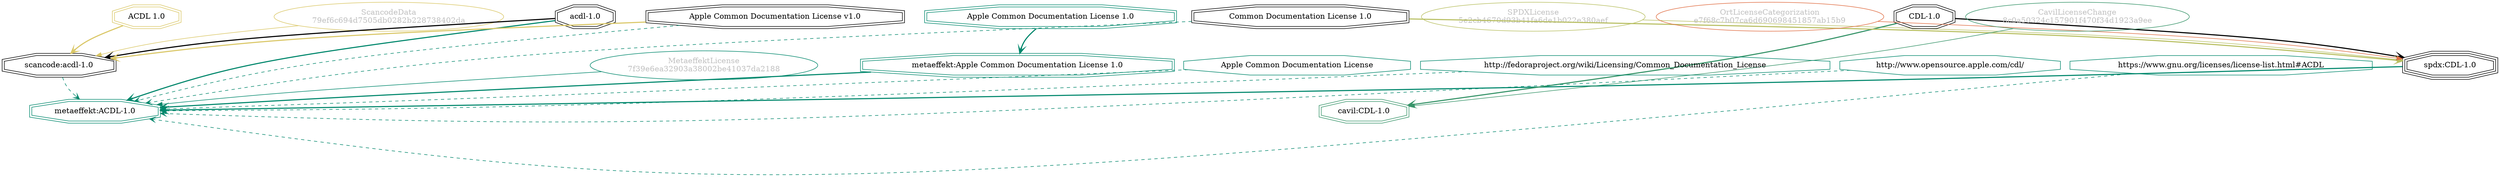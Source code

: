 strict digraph {
    node [shape=box];
    graph [splines=curved];
    1158 [label="SPDXLicense\n5e2cb4670d93b41fa6de1b022e380aef"
         ,fontcolor=gray
         ,color="#b8bf62"
         ,fillcolor="beige;1"
         ,shape=ellipse];
    1159 [label="spdx:CDL-1.0"
         ,shape=tripleoctagon];
    1160 [label="CDL-1.0"
         ,shape=doubleoctagon];
    1161 [label="Common Documentation License 1.0"
         ,shape=doubleoctagon];
    11112 [label="ScancodeData\n79ef6c694d7505db0282b228738402da"
          ,fontcolor=gray
          ,color="#dac767"
          ,fillcolor="beige;1"
          ,shape=ellipse];
    11113 [label="scancode:acdl-1.0"
          ,shape=doubleoctagon];
    11114 [label="acdl-1.0"
          ,shape=doubleoctagon];
    11115 [label="ACDL 1.0"
          ,color="#dac767"
          ,shape=doubleoctagon];
    11116 [label="Apple Common Documentation License v1.0"
          ,shape=doubleoctagon];
    28616 [label="OrtLicenseCategorization\ne7f68c7b07ca6d690698451857ab15b9"
          ,fontcolor=gray
          ,color="#e06f45"
          ,fillcolor="beige;1"
          ,shape=ellipse];
    36644 [label="CavilLicenseChange\n8c0a50324c157901f470f34d1923a9ee"
          ,fontcolor=gray
          ,color="#379469"
          ,fillcolor="beige;1"
          ,shape=ellipse];
    36645 [label="cavil:CDL-1.0"
          ,color="#379469"
          ,shape=doubleoctagon];
    38549 [label="MetaeffektLicense\n7f39e6ea32903a38002be41037da2188"
          ,fontcolor=gray
          ,color="#00876c"
          ,fillcolor="beige;1"
          ,shape=ellipse];
    38550 [label="metaeffekt:ACDL-1.0"
          ,color="#00876c"
          ,shape=doubleoctagon];
    38551 [label="metaeffekt:Apple Common Documentation License 1.0"
          ,color="#00876c"
          ,shape=doubleoctagon];
    38552 [label="Apple Common Documentation License 1.0"
          ,color="#00876c"
          ,shape=doubleoctagon];
    38553 [label="Apple Common Documentation License"
          ,color="#00876c"
          ,shape=octagon];
    38554 [label="http://fedoraproject.org/wiki/Licensing/Common_Documentation_License"
          ,color="#00876c"
          ,shape=octagon];
    38556 [label="http://www.opensource.apple.com/cdl/"
          ,color="#00876c"
          ,shape=octagon];
    38558 [label="https://www.gnu.org/licenses/license-list.html#ACDL"
          ,color="#00876c"
          ,shape=octagon];
    1158 -> 1159 [weight=0.5
                 ,color="#b8bf62"];
    1159 -> 38550 [style=bold
                  ,arrowhead=vee
                  ,weight=0.7
                  ,color="#00876c"];
    1160 -> 1159 [style=bold
                 ,arrowhead=vee
                 ,weight=0.7];
    1160 -> 36645 [style=bold
                  ,arrowhead=vee
                  ,weight=0.7
                  ,color="#379469"];
    1160 -> 36645 [style=bold
                  ,arrowhead=vee
                  ,weight=0.7
                  ,color="#379469"];
    1161 -> 1159 [style=bold
                 ,arrowhead=vee
                 ,weight=0.7
                 ,color="#b8bf62"];
    1161 -> 38550 [style=dashed
                  ,arrowhead=vee
                  ,weight=0.5
                  ,color="#00876c"];
    11112 -> 11113 [weight=0.5
                   ,color="#dac767"];
    11113 -> 38550 [style=dashed
                   ,arrowhead=vee
                   ,weight=0.5
                   ,color="#00876c"];
    11114 -> 11113 [style=bold
                   ,arrowhead=vee
                   ,weight=0.7];
    11114 -> 38550 [style=bold
                   ,arrowhead=vee
                   ,weight=0.7
                   ,color="#00876c"];
    11115 -> 11113 [style=bold
                   ,arrowhead=vee
                   ,weight=0.7
                   ,color="#dac767"];
    11116 -> 11113 [style=bold
                   ,arrowhead=vee
                   ,weight=0.7
                   ,color="#dac767"];
    11116 -> 38550 [style=dashed
                   ,arrowhead=vee
                   ,weight=0.5
                   ,color="#00876c"];
    28616 -> 1159 [weight=0.5
                  ,color="#e06f45"];
    36644 -> 36645 [weight=0.5
                   ,color="#379469"];
    38549 -> 38550 [weight=0.5
                   ,color="#00876c"];
    38551 -> 38550 [style=bold
                   ,arrowhead=vee
                   ,weight=0.7
                   ,color="#00876c"];
    38552 -> 38551 [style=bold
                   ,arrowhead=vee
                   ,weight=0.7
                   ,color="#00876c"];
    38553 -> 38550 [style=dashed
                   ,arrowhead=vee
                   ,weight=0.5
                   ,color="#00876c"];
    38554 -> 38550 [style=dashed
                   ,arrowhead=vee
                   ,weight=0.5
                   ,color="#00876c"];
    38556 -> 38550 [style=dashed
                   ,arrowhead=vee
                   ,weight=0.5
                   ,color="#00876c"];
    38558 -> 38550 [style=dashed
                   ,arrowhead=vee
                   ,weight=0.5
                   ,color="#00876c"];
}
